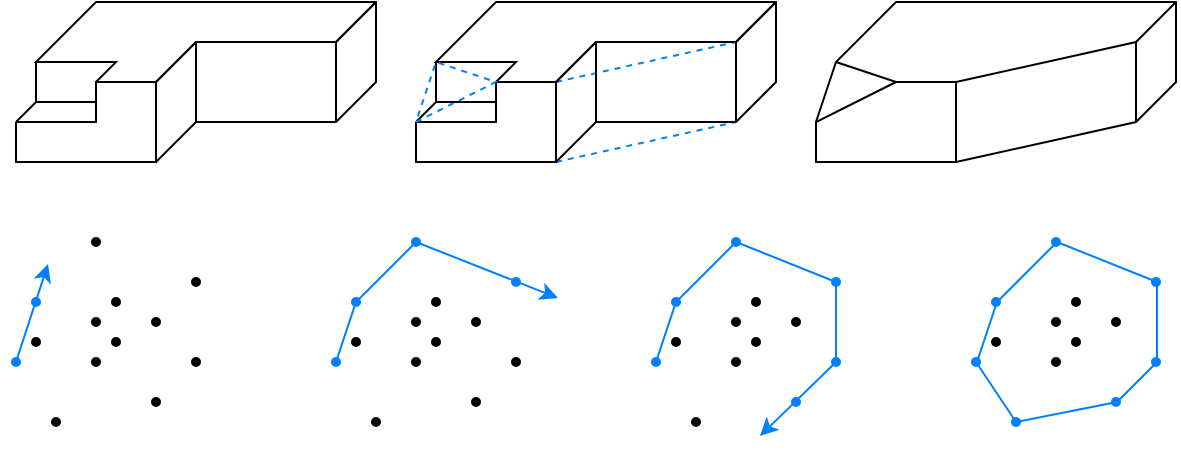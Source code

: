 <mxfile version="20.3.0" type="device"><diagram id="6fZMNaKy4L5kPpsSOCYx" name="Page-1"><mxGraphModel dx="706" dy="445" grid="1" gridSize="10" guides="1" tooltips="1" connect="1" arrows="1" fold="1" page="1" pageScale="1" pageWidth="1100" pageHeight="850" math="0" shadow="0"><root><mxCell id="0"/><mxCell id="1" parent="0"/><mxCell id="HD_IMqs-xCPhHW3l2YOx-1" value="" style="endArrow=none;html=1;rounded=0;" edge="1" parent="1"><mxGeometry width="50" height="50" relative="1" as="geometry"><mxPoint x="250" y="190" as="sourcePoint"/><mxPoint x="240" y="220" as="targetPoint"/><Array as="points"><mxPoint x="250" y="210"/></Array></mxGeometry></mxCell><mxCell id="HD_IMqs-xCPhHW3l2YOx-3" value="" style="endArrow=none;html=1;rounded=0;" edge="1" parent="1"><mxGeometry width="50" height="50" relative="1" as="geometry"><mxPoint x="420" y="160" as="sourcePoint"/><mxPoint x="310" y="200" as="targetPoint"/><Array as="points"><mxPoint x="400" y="180"/><mxPoint x="330" y="180"/></Array></mxGeometry></mxCell><mxCell id="HD_IMqs-xCPhHW3l2YOx-4" value="" style="endArrow=none;html=1;rounded=0;" edge="1" parent="1"><mxGeometry width="50" height="50" relative="1" as="geometry"><mxPoint x="330" y="220" as="sourcePoint"/><mxPoint x="330" y="180" as="targetPoint"/></mxGeometry></mxCell><mxCell id="HD_IMqs-xCPhHW3l2YOx-6" value="" style="endArrow=none;html=1;rounded=0;" edge="1" parent="1"><mxGeometry width="50" height="50" relative="1" as="geometry"><mxPoint x="400" y="220" as="sourcePoint"/><mxPoint x="400" y="180" as="targetPoint"/></mxGeometry></mxCell><mxCell id="HD_IMqs-xCPhHW3l2YOx-19" value="" style="endArrow=none;html=1;rounded=0;" edge="1" parent="1"><mxGeometry width="50" height="50" relative="1" as="geometry"><mxPoint x="240" y="220" as="sourcePoint"/><mxPoint x="240" y="220" as="targetPoint"/><Array as="points"><mxPoint x="280" y="220"/><mxPoint x="280" y="200"/><mxPoint x="310" y="200"/><mxPoint x="310" y="240"/><mxPoint x="240" y="240"/></Array></mxGeometry></mxCell><mxCell id="HD_IMqs-xCPhHW3l2YOx-20" value="" style="endArrow=none;html=1;rounded=0;" edge="1" parent="1"><mxGeometry width="50" height="50" relative="1" as="geometry"><mxPoint x="310" y="240" as="sourcePoint"/><mxPoint x="280" y="200" as="targetPoint"/><Array as="points"><mxPoint x="330" y="220"/><mxPoint x="400" y="220"/><mxPoint x="420" y="200"/><mxPoint x="420" y="160"/><mxPoint x="280" y="160"/><mxPoint x="250" y="190"/><mxPoint x="290" y="190"/></Array></mxGeometry></mxCell><mxCell id="HD_IMqs-xCPhHW3l2YOx-21" value="" style="endArrow=none;html=1;rounded=0;" edge="1" parent="1"><mxGeometry width="50" height="50" relative="1" as="geometry"><mxPoint x="420" y="160" as="sourcePoint"/><mxPoint x="310" y="200" as="targetPoint"/><Array as="points"><mxPoint x="400" y="180"/><mxPoint x="330" y="180"/></Array></mxGeometry></mxCell><mxCell id="HD_IMqs-xCPhHW3l2YOx-22" value="" style="endArrow=none;html=1;rounded=0;" edge="1" parent="1"><mxGeometry width="50" height="50" relative="1" as="geometry"><mxPoint x="330" y="220" as="sourcePoint"/><mxPoint x="330" y="180" as="targetPoint"/></mxGeometry></mxCell><mxCell id="HD_IMqs-xCPhHW3l2YOx-23" value="" style="endArrow=none;html=1;rounded=0;" edge="1" parent="1"><mxGeometry width="50" height="50" relative="1" as="geometry"><mxPoint x="400" y="220" as="sourcePoint"/><mxPoint x="400" y="180" as="targetPoint"/></mxGeometry></mxCell><mxCell id="HD_IMqs-xCPhHW3l2YOx-29" value="" style="endArrow=none;dashed=1;html=1;strokeWidth=1;rounded=0;strokeColor=#007FFF;" edge="1" parent="1"><mxGeometry width="50" height="50" relative="1" as="geometry"><mxPoint x="510" y="200" as="sourcePoint"/><mxPoint x="600" y="180" as="targetPoint"/></mxGeometry></mxCell><mxCell id="HD_IMqs-xCPhHW3l2YOx-30" value="" style="endArrow=none;dashed=1;html=1;strokeWidth=1;rounded=0;strokeColor=#007FFF;" edge="1" parent="1"><mxGeometry width="50" height="50" relative="1" as="geometry"><mxPoint x="510" y="240" as="sourcePoint"/><mxPoint x="600" y="220" as="targetPoint"/></mxGeometry></mxCell><mxCell id="HD_IMqs-xCPhHW3l2YOx-31" value="" style="endArrow=none;html=1;rounded=0;" edge="1" parent="1"><mxGeometry width="50" height="50" relative="1" as="geometry"><mxPoint x="650" y="190" as="sourcePoint"/><mxPoint x="680" y="200" as="targetPoint"/><Array as="points"><mxPoint x="680" y="200"/><mxPoint x="710" y="200"/><mxPoint x="710" y="240"/><mxPoint x="640" y="240"/><mxPoint x="640" y="220"/></Array></mxGeometry></mxCell><mxCell id="HD_IMqs-xCPhHW3l2YOx-32" value="" style="endArrow=none;html=1;rounded=0;" edge="1" parent="1"><mxGeometry width="50" height="50" relative="1" as="geometry"><mxPoint x="710" y="240" as="sourcePoint"/><mxPoint x="640" y="220" as="targetPoint"/><Array as="points"><mxPoint x="800" y="220"/><mxPoint x="820" y="200"/><mxPoint x="820" y="160"/><mxPoint x="680" y="160"/><mxPoint x="650" y="190"/></Array></mxGeometry></mxCell><mxCell id="HD_IMqs-xCPhHW3l2YOx-33" value="" style="endArrow=none;html=1;rounded=0;" edge="1" parent="1"><mxGeometry width="50" height="50" relative="1" as="geometry"><mxPoint x="820" y="160" as="sourcePoint"/><mxPoint x="710" y="200" as="targetPoint"/><Array as="points"><mxPoint x="800" y="180"/></Array></mxGeometry></mxCell><mxCell id="HD_IMqs-xCPhHW3l2YOx-35" value="" style="endArrow=none;html=1;rounded=0;" edge="1" parent="1"><mxGeometry width="50" height="50" relative="1" as="geometry"><mxPoint x="800" y="220" as="sourcePoint"/><mxPoint x="800" y="180" as="targetPoint"/></mxGeometry></mxCell><mxCell id="HD_IMqs-xCPhHW3l2YOx-38" value="" style="endArrow=none;html=1;rounded=0;" edge="1" parent="1"><mxGeometry width="50" height="50" relative="1" as="geometry"><mxPoint x="280" y="210" as="sourcePoint"/><mxPoint x="250" y="210" as="targetPoint"/></mxGeometry></mxCell><mxCell id="HD_IMqs-xCPhHW3l2YOx-39" value="" style="endArrow=none;html=1;rounded=0;" edge="1" parent="1"><mxGeometry width="50" height="50" relative="1" as="geometry"><mxPoint x="450" y="190" as="sourcePoint"/><mxPoint x="440" y="220" as="targetPoint"/><Array as="points"><mxPoint x="450" y="210"/></Array></mxGeometry></mxCell><mxCell id="HD_IMqs-xCPhHW3l2YOx-40" value="" style="endArrow=none;html=1;rounded=0;" edge="1" parent="1"><mxGeometry width="50" height="50" relative="1" as="geometry"><mxPoint x="620" y="160" as="sourcePoint"/><mxPoint x="510" y="200" as="targetPoint"/><Array as="points"><mxPoint x="600" y="180"/><mxPoint x="530" y="180"/></Array></mxGeometry></mxCell><mxCell id="HD_IMqs-xCPhHW3l2YOx-41" value="" style="endArrow=none;html=1;rounded=0;" edge="1" parent="1"><mxGeometry width="50" height="50" relative="1" as="geometry"><mxPoint x="530" y="220" as="sourcePoint"/><mxPoint x="530" y="180" as="targetPoint"/></mxGeometry></mxCell><mxCell id="HD_IMqs-xCPhHW3l2YOx-42" value="" style="endArrow=none;html=1;rounded=0;" edge="1" parent="1"><mxGeometry width="50" height="50" relative="1" as="geometry"><mxPoint x="600" y="220" as="sourcePoint"/><mxPoint x="600" y="180" as="targetPoint"/></mxGeometry></mxCell><mxCell id="HD_IMqs-xCPhHW3l2YOx-43" value="" style="endArrow=none;html=1;rounded=0;" edge="1" parent="1"><mxGeometry width="50" height="50" relative="1" as="geometry"><mxPoint x="440" y="220" as="sourcePoint"/><mxPoint x="440" y="220" as="targetPoint"/><Array as="points"><mxPoint x="480" y="220"/><mxPoint x="480" y="200"/><mxPoint x="510" y="200"/><mxPoint x="510" y="240"/><mxPoint x="440" y="240"/></Array></mxGeometry></mxCell><mxCell id="HD_IMqs-xCPhHW3l2YOx-44" value="" style="endArrow=none;html=1;rounded=0;" edge="1" parent="1"><mxGeometry width="50" height="50" relative="1" as="geometry"><mxPoint x="510" y="240" as="sourcePoint"/><mxPoint x="480" y="200" as="targetPoint"/><Array as="points"><mxPoint x="530" y="220"/><mxPoint x="600" y="220"/><mxPoint x="620" y="200"/><mxPoint x="620" y="160"/><mxPoint x="480" y="160"/><mxPoint x="450" y="190"/><mxPoint x="490" y="190"/></Array></mxGeometry></mxCell><mxCell id="HD_IMqs-xCPhHW3l2YOx-45" value="" style="endArrow=none;html=1;rounded=0;" edge="1" parent="1"><mxGeometry width="50" height="50" relative="1" as="geometry"><mxPoint x="620" y="160" as="sourcePoint"/><mxPoint x="510" y="200" as="targetPoint"/><Array as="points"><mxPoint x="600" y="180"/><mxPoint x="530" y="180"/></Array></mxGeometry></mxCell><mxCell id="HD_IMqs-xCPhHW3l2YOx-46" value="" style="endArrow=none;html=1;rounded=0;" edge="1" parent="1"><mxGeometry width="50" height="50" relative="1" as="geometry"><mxPoint x="530" y="220" as="sourcePoint"/><mxPoint x="530" y="180" as="targetPoint"/></mxGeometry></mxCell><mxCell id="HD_IMqs-xCPhHW3l2YOx-47" value="" style="endArrow=none;html=1;rounded=0;" edge="1" parent="1"><mxGeometry width="50" height="50" relative="1" as="geometry"><mxPoint x="600" y="220" as="sourcePoint"/><mxPoint x="600" y="180" as="targetPoint"/></mxGeometry></mxCell><mxCell id="HD_IMqs-xCPhHW3l2YOx-48" value="" style="endArrow=none;html=1;rounded=0;" edge="1" parent="1"><mxGeometry width="50" height="50" relative="1" as="geometry"><mxPoint x="480" y="210" as="sourcePoint"/><mxPoint x="450" y="210" as="targetPoint"/></mxGeometry></mxCell><mxCell id="HD_IMqs-xCPhHW3l2YOx-49" value="" style="endArrow=none;dashed=1;html=1;strokeWidth=1;rounded=0;strokeColor=#007FFF;" edge="1" parent="1"><mxGeometry width="50" height="50" relative="1" as="geometry"><mxPoint x="440" y="220" as="sourcePoint"/><mxPoint x="440" y="220" as="targetPoint"/><Array as="points"><mxPoint x="480" y="200"/><mxPoint x="450" y="190"/></Array></mxGeometry></mxCell><mxCell id="HD_IMqs-xCPhHW3l2YOx-61" value="" style="ellipse;whiteSpace=wrap;html=1;aspect=fixed;fillColor=#007FFF;connectable=0;strokeColor=#007FFF;" vertex="1" parent="1"><mxGeometry x="248" y="308" width="4" height="4" as="geometry"/></mxCell><mxCell id="HD_IMqs-xCPhHW3l2YOx-62" value="" style="ellipse;whiteSpace=wrap;html=1;aspect=fixed;fillColor=#000000;connectable=0;strokeColor=#000000;" vertex="1" parent="1"><mxGeometry x="278" y="278" width="4" height="4" as="geometry"/></mxCell><mxCell id="HD_IMqs-xCPhHW3l2YOx-63" value="" style="ellipse;whiteSpace=wrap;html=1;aspect=fixed;fillColor=#000000;connectable=0;" vertex="1" parent="1"><mxGeometry x="288" y="308" width="4" height="4" as="geometry"/></mxCell><mxCell id="HD_IMqs-xCPhHW3l2YOx-64" value="" style="ellipse;whiteSpace=wrap;html=1;aspect=fixed;fillColor=#000000;connectable=0;" vertex="1" parent="1"><mxGeometry x="308" y="318" width="4" height="4" as="geometry"/></mxCell><mxCell id="HD_IMqs-xCPhHW3l2YOx-65" value="" style="ellipse;whiteSpace=wrap;html=1;aspect=fixed;fillColor=#000000;connectable=0;" vertex="1" parent="1"><mxGeometry x="328" y="298" width="4" height="4" as="geometry"/></mxCell><mxCell id="HD_IMqs-xCPhHW3l2YOx-66" value="" style="ellipse;whiteSpace=wrap;html=1;aspect=fixed;fillColor=#000000;connectable=0;" vertex="1" parent="1"><mxGeometry x="328" y="338" width="4" height="4" as="geometry"/></mxCell><mxCell id="HD_IMqs-xCPhHW3l2YOx-71" value="" style="ellipse;whiteSpace=wrap;html=1;aspect=fixed;fillColor=#000000;connectable=0;" vertex="1" parent="1"><mxGeometry x="248" y="328" width="4" height="4" as="geometry"/></mxCell><mxCell id="HD_IMqs-xCPhHW3l2YOx-72" value="" style="ellipse;whiteSpace=wrap;html=1;aspect=fixed;fillColor=#007FFF;connectable=0;strokeColor=#007FFF;" vertex="1" parent="1"><mxGeometry x="238" y="338" width="4" height="4" as="geometry"/></mxCell><mxCell id="HD_IMqs-xCPhHW3l2YOx-73" value="" style="ellipse;whiteSpace=wrap;html=1;aspect=fixed;fillColor=#000000;connectable=0;" vertex="1" parent="1"><mxGeometry x="258" y="368" width="4" height="4" as="geometry"/></mxCell><mxCell id="HD_IMqs-xCPhHW3l2YOx-74" value="" style="ellipse;whiteSpace=wrap;html=1;aspect=fixed;fillColor=#000000;connectable=0;" vertex="1" parent="1"><mxGeometry x="308" y="358" width="4" height="4" as="geometry"/></mxCell><mxCell id="HD_IMqs-xCPhHW3l2YOx-75" value="" style="ellipse;whiteSpace=wrap;html=1;aspect=fixed;fillColor=#000000;connectable=0;" vertex="1" parent="1"><mxGeometry x="278" y="338" width="4" height="4" as="geometry"/></mxCell><mxCell id="HD_IMqs-xCPhHW3l2YOx-76" value="" style="ellipse;whiteSpace=wrap;html=1;aspect=fixed;fillColor=#000000;connectable=0;" vertex="1" parent="1"><mxGeometry x="288" y="328" width="4" height="4" as="geometry"/></mxCell><mxCell id="HD_IMqs-xCPhHW3l2YOx-78" value="" style="ellipse;whiteSpace=wrap;html=1;aspect=fixed;fillColor=#000000;connectable=0;" vertex="1" parent="1"><mxGeometry x="278" y="318" width="4" height="4" as="geometry"/></mxCell><mxCell id="HD_IMqs-xCPhHW3l2YOx-113" value="" style="ellipse;whiteSpace=wrap;html=1;aspect=fixed;fillColor=#007FFF;connectable=0;strokeColor=#007FFF;" vertex="1" parent="1"><mxGeometry x="408" y="308" width="4" height="4" as="geometry"/></mxCell><mxCell id="HD_IMqs-xCPhHW3l2YOx-114" value="" style="ellipse;whiteSpace=wrap;html=1;aspect=fixed;fillColor=#007FFF;connectable=0;strokeColor=#007FFF;" vertex="1" parent="1"><mxGeometry x="438" y="278" width="4" height="4" as="geometry"/></mxCell><mxCell id="HD_IMqs-xCPhHW3l2YOx-115" value="" style="ellipse;whiteSpace=wrap;html=1;aspect=fixed;fillColor=#000000;connectable=0;" vertex="1" parent="1"><mxGeometry x="448" y="308" width="4" height="4" as="geometry"/></mxCell><mxCell id="HD_IMqs-xCPhHW3l2YOx-116" value="" style="ellipse;whiteSpace=wrap;html=1;aspect=fixed;fillColor=#000000;connectable=0;" vertex="1" parent="1"><mxGeometry x="468" y="318" width="4" height="4" as="geometry"/></mxCell><mxCell id="HD_IMqs-xCPhHW3l2YOx-117" value="" style="ellipse;whiteSpace=wrap;html=1;aspect=fixed;fillColor=#007FFF;connectable=0;strokeColor=#007FFF;" vertex="1" parent="1"><mxGeometry x="488" y="298" width="4" height="4" as="geometry"/></mxCell><mxCell id="HD_IMqs-xCPhHW3l2YOx-118" value="" style="ellipse;whiteSpace=wrap;html=1;aspect=fixed;fillColor=#000000;connectable=0;strokeColor=#000000;" vertex="1" parent="1"><mxGeometry x="488" y="338" width="4" height="4" as="geometry"/></mxCell><mxCell id="HD_IMqs-xCPhHW3l2YOx-119" value="" style="ellipse;whiteSpace=wrap;html=1;aspect=fixed;fillColor=#000000;connectable=0;" vertex="1" parent="1"><mxGeometry x="408" y="328" width="4" height="4" as="geometry"/></mxCell><mxCell id="HD_IMqs-xCPhHW3l2YOx-120" value="" style="ellipse;whiteSpace=wrap;html=1;aspect=fixed;fillColor=#007FFF;connectable=0;strokeColor=#007FFF;" vertex="1" parent="1"><mxGeometry x="398" y="338" width="4" height="4" as="geometry"/></mxCell><mxCell id="HD_IMqs-xCPhHW3l2YOx-121" value="" style="ellipse;whiteSpace=wrap;html=1;aspect=fixed;fillColor=#000000;connectable=0;" vertex="1" parent="1"><mxGeometry x="418" y="368" width="4" height="4" as="geometry"/></mxCell><mxCell id="HD_IMqs-xCPhHW3l2YOx-122" value="" style="ellipse;whiteSpace=wrap;html=1;aspect=fixed;fillColor=#000000;connectable=0;" vertex="1" parent="1"><mxGeometry x="468" y="358" width="4" height="4" as="geometry"/></mxCell><mxCell id="HD_IMqs-xCPhHW3l2YOx-123" value="" style="ellipse;whiteSpace=wrap;html=1;aspect=fixed;fillColor=#000000;connectable=0;" vertex="1" parent="1"><mxGeometry x="438" y="338" width="4" height="4" as="geometry"/></mxCell><mxCell id="HD_IMqs-xCPhHW3l2YOx-124" value="" style="ellipse;whiteSpace=wrap;html=1;aspect=fixed;fillColor=#000000;connectable=0;" vertex="1" parent="1"><mxGeometry x="448" y="328" width="4" height="4" as="geometry"/></mxCell><mxCell id="HD_IMqs-xCPhHW3l2YOx-125" value="" style="ellipse;whiteSpace=wrap;html=1;aspect=fixed;fillColor=#000000;connectable=0;" vertex="1" parent="1"><mxGeometry x="438" y="318" width="4" height="4" as="geometry"/></mxCell><mxCell id="HD_IMqs-xCPhHW3l2YOx-126" value="" style="ellipse;whiteSpace=wrap;html=1;aspect=fixed;fillColor=#007FFF;connectable=0;strokeColor=#007FFF;" vertex="1" parent="1"><mxGeometry x="568" y="308" width="4" height="4" as="geometry"/></mxCell><mxCell id="HD_IMqs-xCPhHW3l2YOx-127" value="" style="ellipse;whiteSpace=wrap;html=1;aspect=fixed;fillColor=#007FFF;connectable=0;strokeColor=#007FFF;" vertex="1" parent="1"><mxGeometry x="598" y="278" width="4" height="4" as="geometry"/></mxCell><mxCell id="HD_IMqs-xCPhHW3l2YOx-128" value="" style="ellipse;whiteSpace=wrap;html=1;aspect=fixed;fillColor=#000000;connectable=0;" vertex="1" parent="1"><mxGeometry x="608" y="308" width="4" height="4" as="geometry"/></mxCell><mxCell id="HD_IMqs-xCPhHW3l2YOx-129" value="" style="ellipse;whiteSpace=wrap;html=1;aspect=fixed;fillColor=#000000;connectable=0;" vertex="1" parent="1"><mxGeometry x="628" y="318" width="4" height="4" as="geometry"/></mxCell><mxCell id="HD_IMqs-xCPhHW3l2YOx-130" value="" style="ellipse;whiteSpace=wrap;html=1;aspect=fixed;fillColor=#007FFF;connectable=0;strokeColor=#007FFF;" vertex="1" parent="1"><mxGeometry x="648" y="298" width="4" height="4" as="geometry"/></mxCell><mxCell id="HD_IMqs-xCPhHW3l2YOx-131" value="" style="ellipse;whiteSpace=wrap;html=1;aspect=fixed;fillColor=#007FFF;connectable=0;strokeColor=#007FFF;" vertex="1" parent="1"><mxGeometry x="648" y="338" width="4" height="4" as="geometry"/></mxCell><mxCell id="HD_IMqs-xCPhHW3l2YOx-132" value="" style="ellipse;whiteSpace=wrap;html=1;aspect=fixed;fillColor=#000000;connectable=0;" vertex="1" parent="1"><mxGeometry x="568" y="328" width="4" height="4" as="geometry"/></mxCell><mxCell id="HD_IMqs-xCPhHW3l2YOx-133" value="" style="ellipse;whiteSpace=wrap;html=1;aspect=fixed;fillColor=#007FFF;connectable=0;strokeColor=#007FFF;" vertex="1" parent="1"><mxGeometry x="558" y="338" width="4" height="4" as="geometry"/></mxCell><mxCell id="HD_IMqs-xCPhHW3l2YOx-134" value="" style="ellipse;whiteSpace=wrap;html=1;aspect=fixed;fillColor=#000000;connectable=0;strokeColor=#000000;" vertex="1" parent="1"><mxGeometry x="578" y="368" width="4" height="4" as="geometry"/></mxCell><mxCell id="HD_IMqs-xCPhHW3l2YOx-135" value="" style="ellipse;whiteSpace=wrap;html=1;aspect=fixed;fillColor=#007FFF;connectable=0;strokeColor=#007FFF;" vertex="1" parent="1"><mxGeometry x="628" y="358" width="4" height="4" as="geometry"/></mxCell><mxCell id="HD_IMqs-xCPhHW3l2YOx-136" value="" style="ellipse;whiteSpace=wrap;html=1;aspect=fixed;fillColor=#000000;connectable=0;" vertex="1" parent="1"><mxGeometry x="598" y="338" width="4" height="4" as="geometry"/></mxCell><mxCell id="HD_IMqs-xCPhHW3l2YOx-137" value="" style="ellipse;whiteSpace=wrap;html=1;aspect=fixed;fillColor=#000000;connectable=0;" vertex="1" parent="1"><mxGeometry x="608" y="328" width="4" height="4" as="geometry"/></mxCell><mxCell id="HD_IMqs-xCPhHW3l2YOx-138" value="" style="ellipse;whiteSpace=wrap;html=1;aspect=fixed;fillColor=#000000;connectable=0;" vertex="1" parent="1"><mxGeometry x="598" y="318" width="4" height="4" as="geometry"/></mxCell><mxCell id="HD_IMqs-xCPhHW3l2YOx-139" value="" style="ellipse;whiteSpace=wrap;html=1;aspect=fixed;fillColor=#007FFF;connectable=0;strokeColor=#007FFF;" vertex="1" parent="1"><mxGeometry x="728" y="308" width="4" height="4" as="geometry"/></mxCell><mxCell id="HD_IMqs-xCPhHW3l2YOx-140" value="" style="ellipse;whiteSpace=wrap;html=1;aspect=fixed;fillColor=#007FFF;connectable=0;strokeColor=#007FFF;" vertex="1" parent="1"><mxGeometry x="758" y="278" width="4" height="4" as="geometry"/></mxCell><mxCell id="HD_IMqs-xCPhHW3l2YOx-141" value="" style="ellipse;whiteSpace=wrap;html=1;aspect=fixed;fillColor=#000000;connectable=0;" vertex="1" parent="1"><mxGeometry x="768" y="308" width="4" height="4" as="geometry"/></mxCell><mxCell id="HD_IMqs-xCPhHW3l2YOx-142" value="" style="ellipse;whiteSpace=wrap;html=1;aspect=fixed;fillColor=#000000;connectable=0;" vertex="1" parent="1"><mxGeometry x="788" y="318" width="4" height="4" as="geometry"/></mxCell><mxCell id="HD_IMqs-xCPhHW3l2YOx-143" value="" style="ellipse;whiteSpace=wrap;html=1;aspect=fixed;fillColor=#007FFF;connectable=0;strokeColor=#007FFF;" vertex="1" parent="1"><mxGeometry x="808" y="298" width="4" height="4" as="geometry"/></mxCell><mxCell id="HD_IMqs-xCPhHW3l2YOx-144" value="" style="ellipse;whiteSpace=wrap;html=1;aspect=fixed;fillColor=#007FFF;connectable=0;strokeColor=#007FFF;" vertex="1" parent="1"><mxGeometry x="808" y="338" width="4" height="4" as="geometry"/></mxCell><mxCell id="HD_IMqs-xCPhHW3l2YOx-145" value="" style="ellipse;whiteSpace=wrap;html=1;aspect=fixed;fillColor=#000000;connectable=0;" vertex="1" parent="1"><mxGeometry x="728" y="328" width="4" height="4" as="geometry"/></mxCell><mxCell id="HD_IMqs-xCPhHW3l2YOx-146" value="" style="ellipse;whiteSpace=wrap;html=1;aspect=fixed;fillColor=#007FFF;connectable=0;strokeColor=#007FFF;" vertex="1" parent="1"><mxGeometry x="718" y="338" width="4" height="4" as="geometry"/></mxCell><mxCell id="HD_IMqs-xCPhHW3l2YOx-147" value="" style="ellipse;whiteSpace=wrap;html=1;aspect=fixed;fillColor=#007FFF;connectable=0;strokeColor=#007FFF;" vertex="1" parent="1"><mxGeometry x="738" y="368" width="4" height="4" as="geometry"/></mxCell><mxCell id="HD_IMqs-xCPhHW3l2YOx-148" value="" style="ellipse;whiteSpace=wrap;html=1;aspect=fixed;fillColor=#007FFF;connectable=0;strokeColor=#007FFF;" vertex="1" parent="1"><mxGeometry x="788" y="358" width="4" height="4" as="geometry"/></mxCell><mxCell id="HD_IMqs-xCPhHW3l2YOx-149" value="" style="ellipse;whiteSpace=wrap;html=1;aspect=fixed;fillColor=#000000;connectable=0;" vertex="1" parent="1"><mxGeometry x="758" y="338" width="4" height="4" as="geometry"/></mxCell><mxCell id="HD_IMqs-xCPhHW3l2YOx-150" value="" style="ellipse;whiteSpace=wrap;html=1;aspect=fixed;fillColor=#000000;connectable=0;" vertex="1" parent="1"><mxGeometry x="768" y="328" width="4" height="4" as="geometry"/></mxCell><mxCell id="HD_IMqs-xCPhHW3l2YOx-151" value="" style="ellipse;whiteSpace=wrap;html=1;aspect=fixed;fillColor=#000000;connectable=0;" vertex="1" parent="1"><mxGeometry x="758" y="318" width="4" height="4" as="geometry"/></mxCell><mxCell id="HD_IMqs-xCPhHW3l2YOx-152" value="" style="endArrow=classic;html=1;rounded=0;strokeColor=#007FFF;strokeWidth=1;endFill=1;" edge="1" parent="1"><mxGeometry width="50" height="50" relative="1" as="geometry"><mxPoint x="240" y="340" as="sourcePoint"/><mxPoint x="256" y="291" as="targetPoint"/><Array as="points"/></mxGeometry></mxCell><mxCell id="HD_IMqs-xCPhHW3l2YOx-153" value="" style="endArrow=classic;html=1;rounded=0;strokeColor=#007FFF;strokeWidth=1;endFill=1;" edge="1" parent="1"><mxGeometry width="50" height="50" relative="1" as="geometry"><mxPoint x="400" y="340" as="sourcePoint"/><mxPoint x="511" y="308" as="targetPoint"/><Array as="points"><mxPoint x="410" y="310"/><mxPoint x="440" y="280"/></Array></mxGeometry></mxCell><mxCell id="HD_IMqs-xCPhHW3l2YOx-154" value="" style="endArrow=classic;html=1;rounded=0;strokeColor=#007FFF;strokeWidth=1;endFill=1;" edge="1" parent="1"><mxGeometry width="50" height="50" relative="1" as="geometry"><mxPoint x="560" y="340" as="sourcePoint"/><mxPoint x="612" y="377" as="targetPoint"/><Array as="points"><mxPoint x="570" y="310"/><mxPoint x="600" y="280"/><mxPoint x="650" y="300"/><mxPoint x="650" y="340"/></Array></mxGeometry></mxCell><mxCell id="HD_IMqs-xCPhHW3l2YOx-155" value="" style="endArrow=none;html=1;rounded=0;strokeColor=#007FFF;strokeWidth=1;" edge="1" parent="1"><mxGeometry width="50" height="50" relative="1" as="geometry"><mxPoint x="720.5" y="340" as="sourcePoint"/><mxPoint x="720" y="340" as="targetPoint"/><Array as="points"><mxPoint x="730.5" y="310"/><mxPoint x="760.5" y="280"/><mxPoint x="810.5" y="300"/><mxPoint x="810.5" y="340"/><mxPoint x="790.5" y="360"/><mxPoint x="740" y="370"/></Array></mxGeometry></mxCell></root></mxGraphModel></diagram></mxfile>